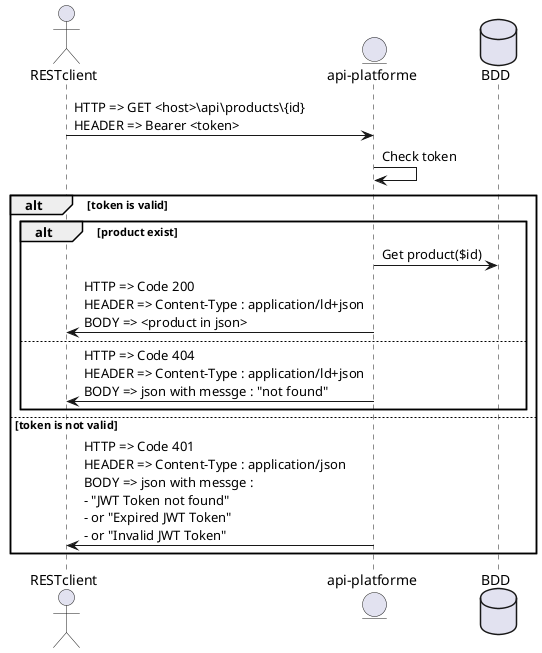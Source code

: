 @startuml
    actor RESTclient
    entity "api-platforme"
    database BDD
    
    RESTclient -> "api-platforme" : HTTP => GET <host>\api\products\{id} \nHEADER => Bearer <token>
    "api-platforme" -> "api-platforme" : Check token
    alt token is valid 
        alt product exist
            "api-platforme" -> BDD : Get product($id)
            "api-platforme" -> RESTclient : HTTP => Code 200 \nHEADER => Content-Type : application/ld+json \nBODY => <product in json> 
        else
            "api-platforme" -> RESTclient : HTTP => Code 404 \nHEADER => Content-Type : application/ld+json \nBODY => json with messge : "not found"
        end
    else token is not valid
        "api-platforme" -> RESTclient : HTTP => Code 401 \nHEADER => Content-Type : application/json \nBODY => json with messge : \n- "JWT Token not found" \n- or "Expired JWT Token"\n- or "Invalid JWT Token"
    end
@enduml